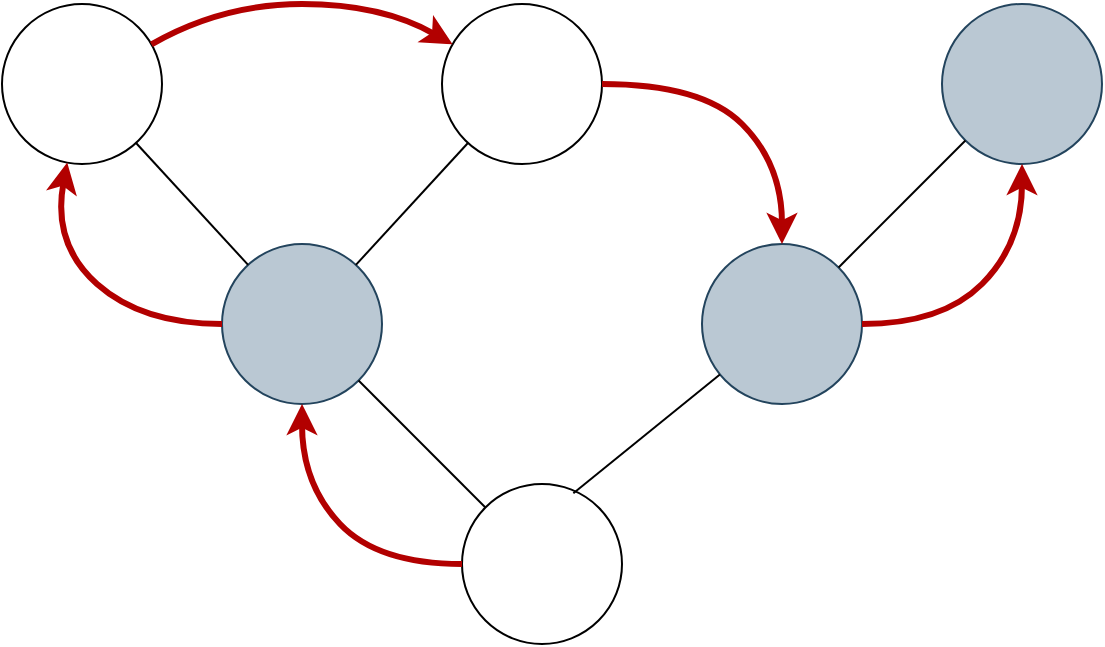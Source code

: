 <mxfile>
    <diagram id="LpUvIIttoJX7Mj-2VVL4" name="Page-1">
        <mxGraphModel dx="690" dy="761" grid="1" gridSize="10" guides="1" tooltips="1" connect="1" arrows="1" fold="1" page="1" pageScale="1" pageWidth="827" pageHeight="1169" math="0" shadow="0">
            <root>
                <mxCell id="0"/>
                <mxCell id="1" parent="0"/>
                <mxCell id="GGjfLmtMtnxDscI8gtsh-1" value="" style="ellipse;whiteSpace=wrap;html=1;aspect=fixed;" parent="1" vertex="1">
                    <mxGeometry x="360" y="360" width="80" height="80" as="geometry"/>
                </mxCell>
                <mxCell id="GGjfLmtMtnxDscI8gtsh-2" value="" style="ellipse;whiteSpace=wrap;html=1;aspect=fixed;fillColor=#bac8d3;strokeColor=#23445d;" parent="1" vertex="1">
                    <mxGeometry x="240" y="240" width="80" height="80" as="geometry"/>
                </mxCell>
                <mxCell id="GGjfLmtMtnxDscI8gtsh-3" value="" style="ellipse;whiteSpace=wrap;html=1;aspect=fixed;fillColor=#bac8d3;strokeColor=#23445d;" parent="1" vertex="1">
                    <mxGeometry x="480" y="240" width="80" height="80" as="geometry"/>
                </mxCell>
                <mxCell id="GGjfLmtMtnxDscI8gtsh-4" value="" style="ellipse;whiteSpace=wrap;html=1;aspect=fixed;" parent="1" vertex="1">
                    <mxGeometry x="130" y="120" width="80" height="80" as="geometry"/>
                </mxCell>
                <mxCell id="GGjfLmtMtnxDscI8gtsh-5" value="" style="ellipse;whiteSpace=wrap;html=1;aspect=fixed;" parent="1" vertex="1">
                    <mxGeometry x="350" y="120" width="80" height="80" as="geometry"/>
                </mxCell>
                <mxCell id="GGjfLmtMtnxDscI8gtsh-6" value="" style="ellipse;whiteSpace=wrap;html=1;aspect=fixed;fillColor=#bac8d3;strokeColor=#23445d;" parent="1" vertex="1">
                    <mxGeometry x="600" y="120" width="80" height="80" as="geometry"/>
                </mxCell>
                <mxCell id="GGjfLmtMtnxDscI8gtsh-11" value="" style="endArrow=none;html=1;endFill=0;" parent="1" source="GGjfLmtMtnxDscI8gtsh-1" target="GGjfLmtMtnxDscI8gtsh-2" edge="1">
                    <mxGeometry width="50" height="50" relative="1" as="geometry">
                        <mxPoint x="370" y="150" as="sourcePoint"/>
                        <mxPoint x="420" y="100" as="targetPoint"/>
                    </mxGeometry>
                </mxCell>
                <mxCell id="GGjfLmtMtnxDscI8gtsh-12" value="" style="endArrow=none;html=1;endFill=0;" parent="1" source="GGjfLmtMtnxDscI8gtsh-2" target="GGjfLmtMtnxDscI8gtsh-4" edge="1">
                    <mxGeometry width="50" height="50" relative="1" as="geometry">
                        <mxPoint x="370" y="150" as="sourcePoint"/>
                        <mxPoint x="420" y="100" as="targetPoint"/>
                    </mxGeometry>
                </mxCell>
                <mxCell id="GGjfLmtMtnxDscI8gtsh-13" value="" style="endArrow=none;html=1;endFill=0;" parent="1" source="GGjfLmtMtnxDscI8gtsh-2" target="GGjfLmtMtnxDscI8gtsh-5" edge="1">
                    <mxGeometry width="50" height="50" relative="1" as="geometry">
                        <mxPoint x="370" y="150" as="sourcePoint"/>
                        <mxPoint x="420" y="100" as="targetPoint"/>
                    </mxGeometry>
                </mxCell>
                <mxCell id="GGjfLmtMtnxDscI8gtsh-14" value="" style="endArrow=none;html=1;exitX=0.696;exitY=0.058;exitDx=0;exitDy=0;exitPerimeter=0;endFill=0;" parent="1" source="GGjfLmtMtnxDscI8gtsh-1" target="GGjfLmtMtnxDscI8gtsh-3" edge="1">
                    <mxGeometry width="50" height="50" relative="1" as="geometry">
                        <mxPoint x="410" y="350" as="sourcePoint"/>
                        <mxPoint x="490" y="260" as="targetPoint"/>
                    </mxGeometry>
                </mxCell>
                <mxCell id="GGjfLmtMtnxDscI8gtsh-15" value="" style="endArrow=none;html=1;endFill=0;" parent="1" source="GGjfLmtMtnxDscI8gtsh-3" target="GGjfLmtMtnxDscI8gtsh-6" edge="1">
                    <mxGeometry width="50" height="50" relative="1" as="geometry">
                        <mxPoint x="370" y="150" as="sourcePoint"/>
                        <mxPoint x="420" y="100" as="targetPoint"/>
                    </mxGeometry>
                </mxCell>
                <mxCell id="GGjfLmtMtnxDscI8gtsh-20" value="" style="curved=1;endArrow=classic;html=1;strokeWidth=3;fillColor=#e51400;strokeColor=#B20000;" parent="1" source="GGjfLmtMtnxDscI8gtsh-1" target="GGjfLmtMtnxDscI8gtsh-2" edge="1">
                    <mxGeometry width="50" height="50" relative="1" as="geometry">
                        <mxPoint x="370" y="300" as="sourcePoint"/>
                        <mxPoint x="420" y="250" as="targetPoint"/>
                        <Array as="points">
                            <mxPoint x="318" y="400"/>
                            <mxPoint x="280" y="360"/>
                        </Array>
                    </mxGeometry>
                </mxCell>
                <mxCell id="GGjfLmtMtnxDscI8gtsh-22" value="" style="curved=1;endArrow=classic;html=1;strokeWidth=3;fillColor=#e51400;strokeColor=#B20000;" parent="1" source="GGjfLmtMtnxDscI8gtsh-2" target="GGjfLmtMtnxDscI8gtsh-4" edge="1">
                    <mxGeometry width="50" height="50" relative="1" as="geometry">
                        <mxPoint x="370" y="300" as="sourcePoint"/>
                        <mxPoint x="420" y="250" as="targetPoint"/>
                        <Array as="points">
                            <mxPoint x="200" y="280"/>
                            <mxPoint x="155" y="240"/>
                        </Array>
                    </mxGeometry>
                </mxCell>
                <mxCell id="GGjfLmtMtnxDscI8gtsh-23" value="" style="curved=1;endArrow=classic;html=1;strokeWidth=3;fillColor=#e51400;strokeColor=#B20000;" parent="1" source="GGjfLmtMtnxDscI8gtsh-4" target="GGjfLmtMtnxDscI8gtsh-5" edge="1">
                    <mxGeometry width="50" height="50" relative="1" as="geometry">
                        <mxPoint x="370" y="190" as="sourcePoint"/>
                        <mxPoint x="420" y="140" as="targetPoint"/>
                        <Array as="points">
                            <mxPoint x="240" y="120"/>
                            <mxPoint x="320" y="120"/>
                        </Array>
                    </mxGeometry>
                </mxCell>
                <mxCell id="GGjfLmtMtnxDscI8gtsh-25" value="" style="curved=1;endArrow=classic;html=1;strokeWidth=3;fillColor=#e51400;strokeColor=#B20000;" parent="1" source="GGjfLmtMtnxDscI8gtsh-5" target="GGjfLmtMtnxDscI8gtsh-3" edge="1">
                    <mxGeometry width="50" height="50" relative="1" as="geometry">
                        <mxPoint x="370" y="370" as="sourcePoint"/>
                        <mxPoint x="420" y="320" as="targetPoint"/>
                        <Array as="points">
                            <mxPoint x="480" y="160"/>
                            <mxPoint x="520" y="200"/>
                        </Array>
                    </mxGeometry>
                </mxCell>
                <mxCell id="GGjfLmtMtnxDscI8gtsh-27" value="" style="curved=1;endArrow=classic;html=1;strokeWidth=3;fillColor=#e51400;strokeColor=#B20000;" parent="1" source="GGjfLmtMtnxDscI8gtsh-3" target="GGjfLmtMtnxDscI8gtsh-6" edge="1">
                    <mxGeometry width="50" height="50" relative="1" as="geometry">
                        <mxPoint x="370" y="370" as="sourcePoint"/>
                        <mxPoint x="420" y="320" as="targetPoint"/>
                        <Array as="points">
                            <mxPoint x="600" y="280"/>
                            <mxPoint x="640" y="240"/>
                        </Array>
                    </mxGeometry>
                </mxCell>
            </root>
        </mxGraphModel>
    </diagram>
</mxfile>
